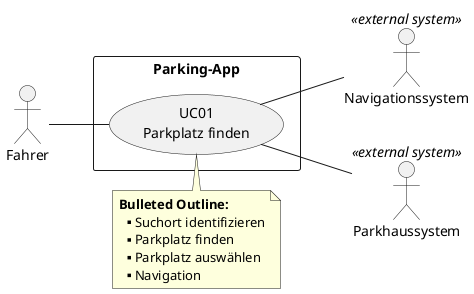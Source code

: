 @startuml
left to right direction

:Fahrer: as driver
:Navigationssystem: as navigationsystem <<external system>>
:Parkhaussystem: as parkingsystem <<external system>>

rectangle "Parking-App" {
    "UC01\nParkplatz finden" as (uc01)
}

driver -- (uc01)
(uc01) -- parkingsystem
(uc01) -- navigationsystem

note top of (uc01)
<b>Bulleted Outline:</b>
** Suchort identifizieren
** Parkplatz finden
** Parkplatz auswählen
** Navigation
end note


@enduml
